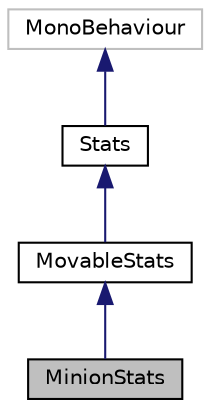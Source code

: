 digraph "MinionStats"
{
 // INTERACTIVE_SVG=YES
 // LATEX_PDF_SIZE
  edge [fontname="Helvetica",fontsize="10",labelfontname="Helvetica",labelfontsize="10"];
  node [fontname="Helvetica",fontsize="10",shape=record];
  Node1 [label="MinionStats",height=0.2,width=0.4,color="black", fillcolor="grey75", style="filled", fontcolor="black",tooltip="Minion Stats is the main class that controls all the Minion Statistics for every Minion entity within..."];
  Node2 -> Node1 [dir="back",color="midnightblue",fontsize="10",style="solid",fontname="Helvetica"];
  Node2 [label="MovableStats",height=0.2,width=0.4,color="black", fillcolor="white", style="filled",URL="$class_movable_stats.html",tooltip=" "];
  Node3 -> Node2 [dir="back",color="midnightblue",fontsize="10",style="solid",fontname="Helvetica"];
  Node3 [label="Stats",height=0.2,width=0.4,color="black", fillcolor="white", style="filled",URL="$class_stats.html",tooltip=" "];
  Node4 -> Node3 [dir="back",color="midnightblue",fontsize="10",style="solid",fontname="Helvetica"];
  Node4 [label="MonoBehaviour",height=0.2,width=0.4,color="grey75", fillcolor="white", style="filled",tooltip=" "];
}

